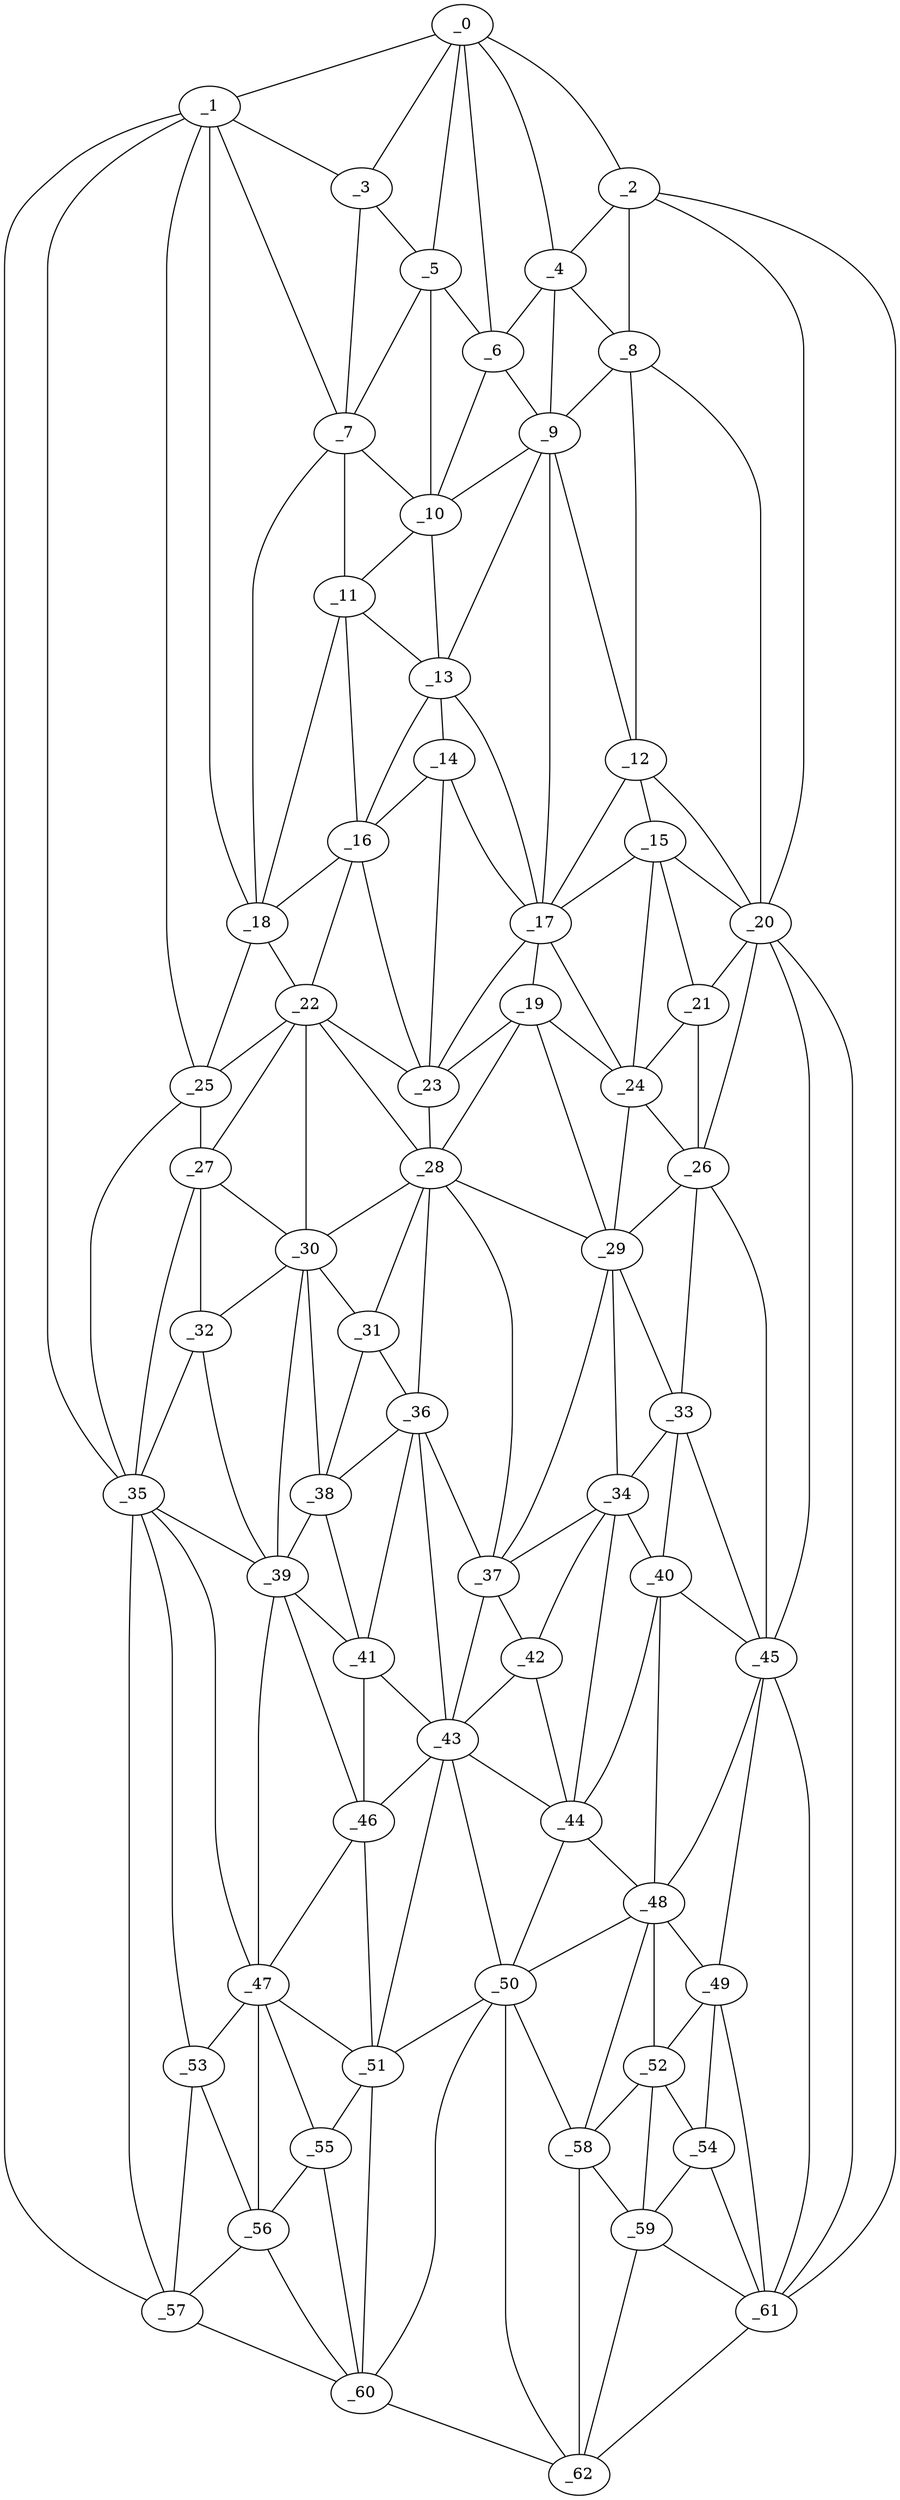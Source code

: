 graph "obj54__10.gxl" {
	_0	 [x=8,
		y=38];
	_1	 [x=9,
		y=99];
	_0 -- _1	 [valence=1];
	_2	 [x=18,
		y=20];
	_0 -- _2	 [valence=1];
	_3	 [x=18,
		y=71];
	_0 -- _3	 [valence=2];
	_4	 [x=25,
		y=28];
	_0 -- _4	 [valence=1];
	_5	 [x=25,
		y=64];
	_0 -- _5	 [valence=2];
	_6	 [x=27,
		y=50];
	_0 -- _6	 [valence=2];
	_1 -- _3	 [valence=2];
	_7	 [x=31,
		y=72];
	_1 -- _7	 [valence=2];
	_18	 [x=55,
		y=96];
	_1 -- _18	 [valence=1];
	_25	 [x=65,
		y=99];
	_1 -- _25	 [valence=2];
	_35	 [x=83,
		y=101];
	_1 -- _35	 [valence=1];
	_57	 [x=116,
		y=107];
	_1 -- _57	 [valence=1];
	_2 -- _4	 [valence=2];
	_8	 [x=34,
		y=24];
	_2 -- _8	 [valence=1];
	_20	 [x=62,
		y=24];
	_2 -- _20	 [valence=1];
	_61	 [x=125,
		y=25];
	_2 -- _61	 [valence=1];
	_3 -- _5	 [valence=2];
	_3 -- _7	 [valence=2];
	_4 -- _6	 [valence=2];
	_4 -- _8	 [valence=2];
	_9	 [x=38,
		y=44];
	_4 -- _9	 [valence=2];
	_5 -- _6	 [valence=2];
	_5 -- _7	 [valence=2];
	_10	 [x=39,
		y=64];
	_5 -- _10	 [valence=1];
	_6 -- _9	 [valence=1];
	_6 -- _10	 [valence=2];
	_7 -- _10	 [valence=2];
	_11	 [x=39,
		y=72];
	_7 -- _11	 [valence=2];
	_7 -- _18	 [valence=2];
	_8 -- _9	 [valence=1];
	_12	 [x=48,
		y=28];
	_8 -- _12	 [valence=2];
	_8 -- _20	 [valence=1];
	_9 -- _10	 [valence=1];
	_9 -- _12	 [valence=2];
	_13	 [x=49,
		y=60];
	_9 -- _13	 [valence=2];
	_17	 [x=55,
		y=53];
	_9 -- _17	 [valence=2];
	_10 -- _11	 [valence=2];
	_10 -- _13	 [valence=2];
	_11 -- _13	 [valence=2];
	_16	 [x=54,
		y=73];
	_11 -- _16	 [valence=1];
	_11 -- _18	 [valence=2];
	_15	 [x=54,
		y=28];
	_12 -- _15	 [valence=1];
	_12 -- _17	 [valence=2];
	_12 -- _20	 [valence=2];
	_14	 [x=53,
		y=59];
	_13 -- _14	 [valence=2];
	_13 -- _16	 [valence=2];
	_13 -- _17	 [valence=2];
	_14 -- _16	 [valence=2];
	_14 -- _17	 [valence=2];
	_23	 [x=64,
		y=60];
	_14 -- _23	 [valence=2];
	_15 -- _17	 [valence=2];
	_15 -- _20	 [valence=1];
	_21	 [x=62,
		y=29];
	_15 -- _21	 [valence=2];
	_24	 [x=65,
		y=39];
	_15 -- _24	 [valence=1];
	_16 -- _18	 [valence=2];
	_22	 [x=62,
		y=73];
	_16 -- _22	 [valence=1];
	_16 -- _23	 [valence=2];
	_19	 [x=61,
		y=51];
	_17 -- _19	 [valence=2];
	_17 -- _23	 [valence=2];
	_17 -- _24	 [valence=2];
	_18 -- _22	 [valence=1];
	_18 -- _25	 [valence=2];
	_19 -- _23	 [valence=2];
	_19 -- _24	 [valence=2];
	_28	 [x=73,
		y=60];
	_19 -- _28	 [valence=1];
	_29	 [x=74,
		y=39];
	_19 -- _29	 [valence=2];
	_20 -- _21	 [valence=2];
	_26	 [x=70,
		y=25];
	_20 -- _26	 [valence=2];
	_45	 [x=100,
		y=26];
	_20 -- _45	 [valence=2];
	_20 -- _61	 [valence=1];
	_21 -- _24	 [valence=2];
	_21 -- _26	 [valence=2];
	_22 -- _23	 [valence=2];
	_22 -- _25	 [valence=2];
	_27	 [x=72,
		y=97];
	_22 -- _27	 [valence=2];
	_22 -- _28	 [valence=1];
	_30	 [x=74,
		y=75];
	_22 -- _30	 [valence=2];
	_23 -- _28	 [valence=2];
	_24 -- _26	 [valence=2];
	_24 -- _29	 [valence=1];
	_25 -- _27	 [valence=1];
	_25 -- _35	 [valence=2];
	_26 -- _29	 [valence=1];
	_33	 [x=81,
		y=29];
	_26 -- _33	 [valence=2];
	_26 -- _45	 [valence=1];
	_27 -- _30	 [valence=1];
	_32	 [x=79,
		y=95];
	_27 -- _32	 [valence=1];
	_27 -- _35	 [valence=2];
	_28 -- _29	 [valence=2];
	_28 -- _30	 [valence=1];
	_31	 [x=78,
		y=68];
	_28 -- _31	 [valence=2];
	_36	 [x=86,
		y=63];
	_28 -- _36	 [valence=1];
	_37	 [x=87,
		y=54];
	_28 -- _37	 [valence=2];
	_29 -- _33	 [valence=2];
	_34	 [x=82,
		y=39];
	_29 -- _34	 [valence=1];
	_29 -- _37	 [valence=2];
	_30 -- _31	 [valence=2];
	_30 -- _32	 [valence=2];
	_38	 [x=87,
		y=75];
	_30 -- _38	 [valence=1];
	_39	 [x=88,
		y=91];
	_30 -- _39	 [valence=2];
	_31 -- _36	 [valence=2];
	_31 -- _38	 [valence=2];
	_32 -- _35	 [valence=2];
	_32 -- _39	 [valence=1];
	_33 -- _34	 [valence=2];
	_40	 [x=92,
		y=30];
	_33 -- _40	 [valence=2];
	_33 -- _45	 [valence=1];
	_34 -- _37	 [valence=2];
	_34 -- _40	 [valence=2];
	_42	 [x=93,
		y=55];
	_34 -- _42	 [valence=1];
	_44	 [x=98,
		y=54];
	_34 -- _44	 [valence=2];
	_35 -- _39	 [valence=1];
	_47	 [x=100,
		y=95];
	_35 -- _47	 [valence=2];
	_53	 [x=112,
		y=101];
	_35 -- _53	 [valence=1];
	_35 -- _57	 [valence=1];
	_36 -- _37	 [valence=2];
	_36 -- _38	 [valence=2];
	_41	 [x=92,
		y=75];
	_36 -- _41	 [valence=1];
	_43	 [x=93,
		y=61];
	_36 -- _43	 [valence=2];
	_37 -- _42	 [valence=2];
	_37 -- _43	 [valence=2];
	_38 -- _39	 [valence=2];
	_38 -- _41	 [valence=2];
	_39 -- _41	 [valence=1];
	_46	 [x=100,
		y=76];
	_39 -- _46	 [valence=2];
	_39 -- _47	 [valence=2];
	_40 -- _44	 [valence=2];
	_40 -- _45	 [valence=2];
	_48	 [x=105,
		y=31];
	_40 -- _48	 [valence=1];
	_41 -- _43	 [valence=2];
	_41 -- _46	 [valence=1];
	_42 -- _43	 [valence=1];
	_42 -- _44	 [valence=2];
	_43 -- _44	 [valence=2];
	_43 -- _46	 [valence=1];
	_50	 [x=106,
		y=53];
	_43 -- _50	 [valence=2];
	_51	 [x=106,
		y=76];
	_43 -- _51	 [valence=2];
	_44 -- _48	 [valence=1];
	_44 -- _50	 [valence=1];
	_45 -- _48	 [valence=2];
	_49	 [x=106,
		y=26];
	_45 -- _49	 [valence=2];
	_45 -- _61	 [valence=1];
	_46 -- _47	 [valence=1];
	_46 -- _51	 [valence=2];
	_47 -- _51	 [valence=2];
	_47 -- _53	 [valence=1];
	_55	 [x=114,
		y=82];
	_47 -- _55	 [valence=1];
	_56	 [x=115,
		y=93];
	_47 -- _56	 [valence=2];
	_48 -- _49	 [valence=2];
	_48 -- _50	 [valence=2];
	_52	 [x=110,
		y=31];
	_48 -- _52	 [valence=2];
	_58	 [x=118,
		y=44];
	_48 -- _58	 [valence=1];
	_49 -- _52	 [valence=2];
	_54	 [x=113,
		y=26];
	_49 -- _54	 [valence=2];
	_49 -- _61	 [valence=1];
	_50 -- _51	 [valence=2];
	_50 -- _58	 [valence=2];
	_60	 [x=123,
		y=75];
	_50 -- _60	 [valence=2];
	_62	 [x=125,
		y=55];
	_50 -- _62	 [valence=2];
	_51 -- _55	 [valence=2];
	_51 -- _60	 [valence=2];
	_52 -- _54	 [valence=2];
	_52 -- _58	 [valence=1];
	_59	 [x=120,
		y=35];
	_52 -- _59	 [valence=2];
	_53 -- _56	 [valence=2];
	_53 -- _57	 [valence=2];
	_54 -- _59	 [valence=2];
	_54 -- _61	 [valence=2];
	_55 -- _56	 [valence=2];
	_55 -- _60	 [valence=1];
	_56 -- _57	 [valence=1];
	_56 -- _60	 [valence=2];
	_57 -- _60	 [valence=1];
	_58 -- _59	 [valence=2];
	_58 -- _62	 [valence=1];
	_59 -- _61	 [valence=1];
	_59 -- _62	 [valence=2];
	_60 -- _62	 [valence=1];
	_61 -- _62	 [valence=1];
}
